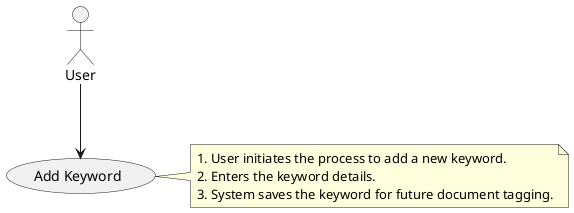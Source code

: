 @startuml AddKeyword
actor User

usecase "Add Keyword" as UC9

User --> UC9

note right of UC9
  1. User initiates the process to add a new keyword.
  2. Enters the keyword details.
  3. System saves the keyword for future document tagging.
end note
@enduml
